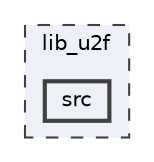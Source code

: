 digraph "lib_u2f/src"
{
 // LATEX_PDF_SIZE
  bgcolor="transparent";
  edge [fontname=Helvetica,fontsize=10,labelfontname=Helvetica,labelfontsize=10];
  node [fontname=Helvetica,fontsize=10,shape=box,height=0.2,width=0.4];
  compound=true
  subgraph clusterdir_cb59aae09dc443ea18504ff1d6ac000d {
    graph [ bgcolor="#edf0f7", pencolor="grey25", label="lib_u2f", fontname=Helvetica,fontsize=10 style="filled,dashed", URL="dir_cb59aae09dc443ea18504ff1d6ac000d.html",tooltip=""]
  dir_dcdad82121030e4c47f8f81f70c53c25 [label="src", fillcolor="#edf0f7", color="grey25", style="filled,bold", URL="dir_dcdad82121030e4c47f8f81f70c53c25.html",tooltip=""];
  }
}
